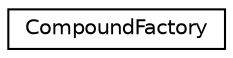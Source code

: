 digraph "类继承关系图"
{
 // INTERACTIVE_SVG=YES
 // LATEX_PDF_SIZE
  edge [fontname="Helvetica",fontsize="10",labelfontname="Helvetica",labelfontsize="10"];
  node [fontname="Helvetica",fontsize="10",shape=record];
  rankdir="LR";
  Node0 [label="CompoundFactory",height=0.2,width=0.4,color="black", fillcolor="white", style="filled",URL="$dc/d40/struct_compound_factory.html",tooltip=" "];
}
